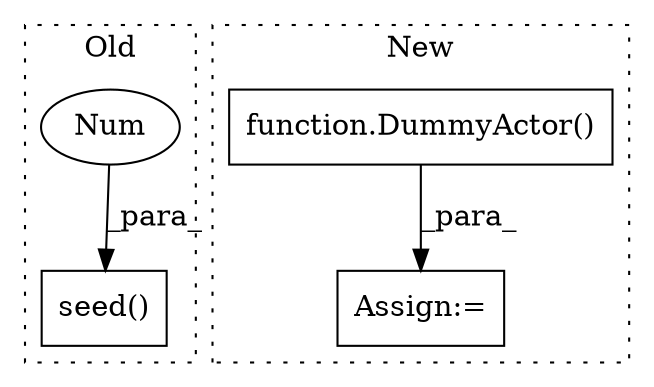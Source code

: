 digraph G {
subgraph cluster0 {
1 [label="seed()" a="75" s="14869,14885" l="15,1" shape="box"];
3 [label="Num" a="76" s="14884" l="1" shape="ellipse"];
label = "Old";
style="dotted";
}
subgraph cluster1 {
2 [label="function.DummyActor()" a="75" s="16894" l="85" shape="box"];
4 [label="Assign:=" a="68" s="16891" l="3" shape="box"];
label = "New";
style="dotted";
}
2 -> 4 [label="_para_"];
3 -> 1 [label="_para_"];
}